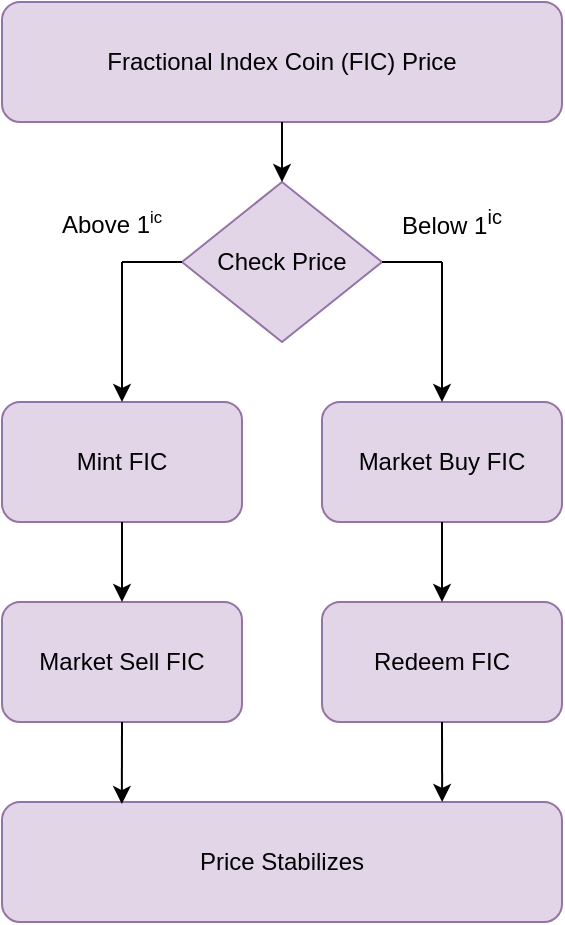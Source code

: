 <mxfile version="14.9.6" type="device"><diagram id="eNKf52n6AVhu7ovlOcvb" name="Page-1"><mxGraphModel dx="703" dy="947" grid="1" gridSize="10" guides="1" tooltips="1" connect="1" arrows="1" fold="1" page="1" pageScale="1" pageWidth="850" pageHeight="1100" math="0" shadow="0"><root><mxCell id="0"/><mxCell id="1" parent="0"/><mxCell id="3_8SPZk9_6NR6RYazxlh-1" value="Fractional Index Coin (FIC) Price" style="rounded=1;whiteSpace=wrap;html=1;fillColor=#e1d5e7;strokeColor=#9673a6;" parent="1" vertex="1"><mxGeometry x="240" y="60" width="280" height="60" as="geometry"/></mxCell><mxCell id="3_8SPZk9_6NR6RYazxlh-2" value="Mint FIC" style="rounded=1;whiteSpace=wrap;html=1;fillColor=#e1d5e7;strokeColor=#9673a6;" parent="1" vertex="1"><mxGeometry x="240" y="260" width="120" height="60" as="geometry"/></mxCell><mxCell id="3_8SPZk9_6NR6RYazxlh-3" value="Market Buy FIC" style="rounded=1;whiteSpace=wrap;html=1;fillColor=#e1d5e7;strokeColor=#9673a6;" parent="1" vertex="1"><mxGeometry x="400" y="260" width="120" height="60" as="geometry"/></mxCell><mxCell id="3_8SPZk9_6NR6RYazxlh-4" value="Market Sell FIC" style="rounded=1;whiteSpace=wrap;html=1;fillColor=#e1d5e7;strokeColor=#9673a6;" parent="1" vertex="1"><mxGeometry x="240" y="360" width="120" height="60" as="geometry"/></mxCell><mxCell id="3_8SPZk9_6NR6RYazxlh-5" value="Redeem FIC" style="rounded=1;whiteSpace=wrap;html=1;fillColor=#e1d5e7;strokeColor=#9673a6;" parent="1" vertex="1"><mxGeometry x="400" y="360" width="120" height="60" as="geometry"/></mxCell><mxCell id="3_8SPZk9_6NR6RYazxlh-6" value="Price Stabilizes" style="rounded=1;whiteSpace=wrap;html=1;fillColor=#e1d5e7;strokeColor=#9673a6;" parent="1" vertex="1"><mxGeometry x="240" y="460" width="280" height="60" as="geometry"/></mxCell><mxCell id="3_8SPZk9_6NR6RYazxlh-13" value="Check Price" style="rhombus;whiteSpace=wrap;html=1;fillColor=#e1d5e7;strokeColor=#9673a6;" parent="1" vertex="1"><mxGeometry x="330" y="150" width="100" height="80" as="geometry"/></mxCell><mxCell id="3_8SPZk9_6NR6RYazxlh-14" value="" style="endArrow=classic;html=1;" parent="1" edge="1"><mxGeometry width="50" height="50" relative="1" as="geometry"><mxPoint x="300" y="190" as="sourcePoint"/><mxPoint x="300" y="260" as="targetPoint"/></mxGeometry></mxCell><mxCell id="3_8SPZk9_6NR6RYazxlh-19" value="" style="endArrow=classic;html=1;entryX=0.5;entryY=0;entryDx=0;entryDy=0;" parent="1" target="3_8SPZk9_6NR6RYazxlh-3" edge="1"><mxGeometry width="50" height="50" relative="1" as="geometry"><mxPoint x="460" y="190" as="sourcePoint"/><mxPoint x="530" y="160" as="targetPoint"/></mxGeometry></mxCell><mxCell id="3_8SPZk9_6NR6RYazxlh-20" value="" style="endArrow=none;html=1;entryX=0;entryY=0.5;entryDx=0;entryDy=0;" parent="1" target="3_8SPZk9_6NR6RYazxlh-13" edge="1"><mxGeometry width="50" height="50" relative="1" as="geometry"><mxPoint x="300" y="190" as="sourcePoint"/><mxPoint x="340" y="140" as="targetPoint"/></mxGeometry></mxCell><mxCell id="3_8SPZk9_6NR6RYazxlh-21" value="" style="endArrow=none;html=1;exitX=1;exitY=0.5;exitDx=0;exitDy=0;" parent="1" source="3_8SPZk9_6NR6RYazxlh-13" edge="1"><mxGeometry width="50" height="50" relative="1" as="geometry"><mxPoint x="500" y="200" as="sourcePoint"/><mxPoint x="460" y="190" as="targetPoint"/></mxGeometry></mxCell><mxCell id="3_8SPZk9_6NR6RYazxlh-22" value="" style="endArrow=classic;html=1;exitX=0.5;exitY=1;exitDx=0;exitDy=0;entryX=0.5;entryY=0;entryDx=0;entryDy=0;" parent="1" source="3_8SPZk9_6NR6RYazxlh-1" target="3_8SPZk9_6NR6RYazxlh-13" edge="1"><mxGeometry width="50" height="50" relative="1" as="geometry"><mxPoint x="580" y="180" as="sourcePoint"/><mxPoint x="630" y="130" as="targetPoint"/></mxGeometry></mxCell><mxCell id="3_8SPZk9_6NR6RYazxlh-23" value="" style="endArrow=classic;html=1;exitX=0.5;exitY=1;exitDx=0;exitDy=0;entryX=0.5;entryY=0;entryDx=0;entryDy=0;" parent="1" source="3_8SPZk9_6NR6RYazxlh-2" target="3_8SPZk9_6NR6RYazxlh-4" edge="1"><mxGeometry width="50" height="50" relative="1" as="geometry"><mxPoint x="150" y="350" as="sourcePoint"/><mxPoint x="200" y="300" as="targetPoint"/></mxGeometry></mxCell><mxCell id="3_8SPZk9_6NR6RYazxlh-24" value="" style="endArrow=classic;html=1;exitX=0.5;exitY=1;exitDx=0;exitDy=0;" parent="1" source="3_8SPZk9_6NR6RYazxlh-3" edge="1"><mxGeometry width="50" height="50" relative="1" as="geometry"><mxPoint x="590" y="360" as="sourcePoint"/><mxPoint x="460" y="360" as="targetPoint"/></mxGeometry></mxCell><mxCell id="3_8SPZk9_6NR6RYazxlh-25" value="" style="endArrow=classic;html=1;exitX=0.5;exitY=1;exitDx=0;exitDy=0;entryX=0.214;entryY=0.017;entryDx=0;entryDy=0;entryPerimeter=0;" parent="1" source="3_8SPZk9_6NR6RYazxlh-4" target="3_8SPZk9_6NR6RYazxlh-6" edge="1"><mxGeometry width="50" height="50" relative="1" as="geometry"><mxPoint x="180" y="510" as="sourcePoint"/><mxPoint x="230" y="460" as="targetPoint"/></mxGeometry></mxCell><mxCell id="3_8SPZk9_6NR6RYazxlh-26" value="" style="endArrow=classic;html=1;exitX=0.5;exitY=1;exitDx=0;exitDy=0;entryX=0.786;entryY=0;entryDx=0;entryDy=0;entryPerimeter=0;" parent="1" source="3_8SPZk9_6NR6RYazxlh-5" target="3_8SPZk9_6NR6RYazxlh-6" edge="1"><mxGeometry width="50" height="50" relative="1" as="geometry"><mxPoint x="560" y="460" as="sourcePoint"/><mxPoint x="610" y="410" as="targetPoint"/></mxGeometry></mxCell><mxCell id="3_8SPZk9_6NR6RYazxlh-27" value="Above 1&lt;span style=&quot;font-size: 10px&quot;&gt;&lt;sup&gt;ic&lt;/sup&gt;&lt;/span&gt;" style="text;html=1;strokeColor=none;fillColor=none;align=center;verticalAlign=middle;whiteSpace=wrap;rounded=0;" parent="1" vertex="1"><mxGeometry x="260" y="160" width="70" height="20" as="geometry"/></mxCell><mxCell id="3_8SPZk9_6NR6RYazxlh-28" value="Below 1&lt;sup&gt;ic&lt;/sup&gt;" style="text;html=1;strokeColor=none;fillColor=none;align=center;verticalAlign=middle;whiteSpace=wrap;rounded=0;" parent="1" vertex="1"><mxGeometry x="430" y="160" width="70" height="20" as="geometry"/></mxCell></root></mxGraphModel></diagram></mxfile>